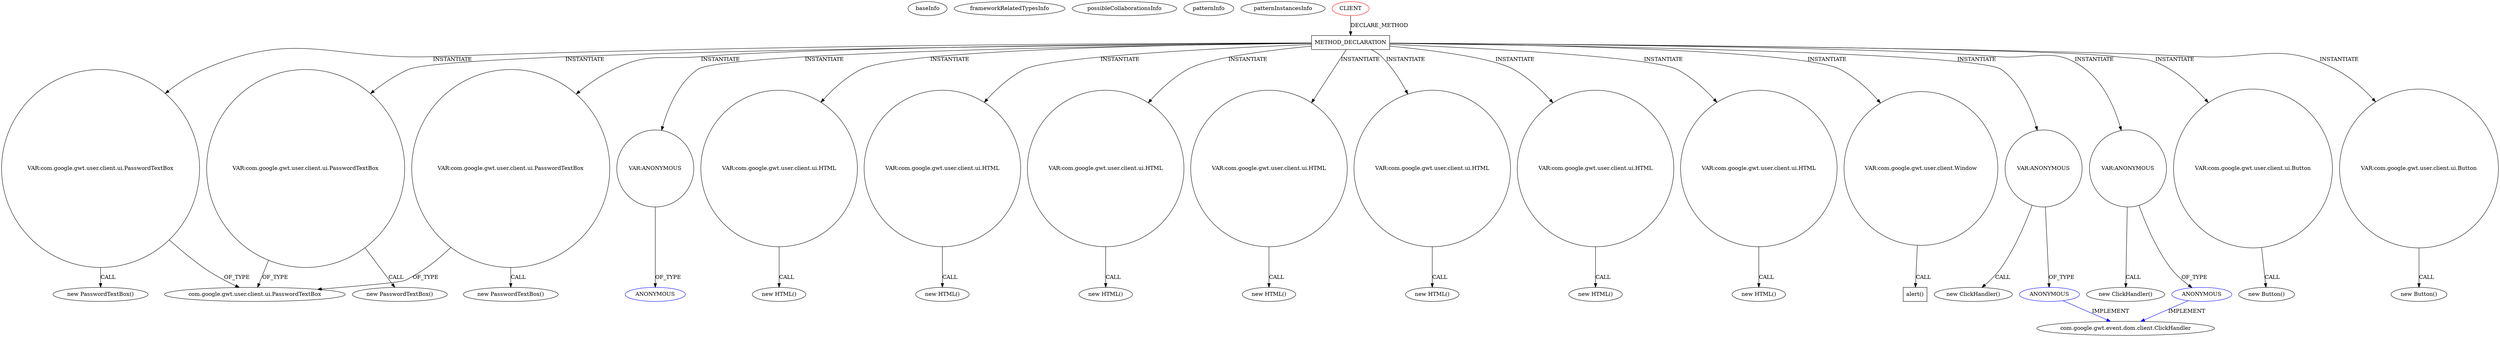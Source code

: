 digraph {
baseInfo[graphId=1012,category="pattern",isAnonymous=false,possibleRelation=false]
frameworkRelatedTypesInfo[]
possibleCollaborationsInfo[]
patternInfo[frequency=2.0,patternRootClient=0]
patternInstancesInfo[0="MainMain-ChatCafeine~/MainMain-ChatCafeine/ChatCafeine-master/ChatCafeine/src/sources/client/vue/profil/ProfilPanel.java~ProfilPanel~278",1="woox-serverapp~/woox-serverapp/serverapp-master/src/wooxes/net/shared/Usuari.java~Usuari~4667"]
194[label="new PasswordTextBox()",vertexType="CONSTRUCTOR_CALL",isFrameworkType=false]
195[label="VAR:com.google.gwt.user.client.ui.PasswordTextBox",vertexType="VARIABLE_EXPRESION",isFrameworkType=false,shape=circle]
196[label="com.google.gwt.user.client.ui.PasswordTextBox",vertexType="FRAMEWORK_CLASS_TYPE",isFrameworkType=false]
231[label="VAR:com.google.gwt.user.client.ui.PasswordTextBox",vertexType="VARIABLE_EXPRESION",isFrameworkType=false,shape=circle]
213[label="VAR:com.google.gwt.user.client.ui.PasswordTextBox",vertexType="VARIABLE_EXPRESION",isFrameworkType=false,shape=circle]
29[label="METHOD_DECLARATION",vertexType="CLIENT_METHOD_DECLARATION",isFrameworkType=false,shape=box]
0[label="CLIENT",vertexType="ROOT_CLIENT_CLASS_DECLARATION",isFrameworkType=false,color=red]
230[label="new PasswordTextBox()",vertexType="CONSTRUCTOR_CALL",isFrameworkType=false]
212[label="new PasswordTextBox()",vertexType="CONSTRUCTOR_CALL",isFrameworkType=false]
261[label="VAR:ANONYMOUS",vertexType="VARIABLE_EXPRESION",isFrameworkType=false,shape=circle]
262[label="ANONYMOUS",vertexType="REFERENCE_ANONYMOUS_DECLARATION",isFrameworkType=false,color=blue]
72[label="VAR:com.google.gwt.user.client.ui.HTML",vertexType="VARIABLE_EXPRESION",isFrameworkType=false,shape=circle]
71[label="new HTML()",vertexType="CONSTRUCTOR_CALL",isFrameworkType=false]
208[label="VAR:com.google.gwt.user.client.ui.HTML",vertexType="VARIABLE_EXPRESION",isFrameworkType=false,shape=circle]
207[label="new HTML()",vertexType="CONSTRUCTOR_CALL",isFrameworkType=false]
94[label="VAR:com.google.gwt.user.client.ui.HTML",vertexType="VARIABLE_EXPRESION",isFrameworkType=false,shape=circle]
93[label="new HTML()",vertexType="CONSTRUCTOR_CALL",isFrameworkType=false]
226[label="VAR:com.google.gwt.user.client.ui.HTML",vertexType="VARIABLE_EXPRESION",isFrameworkType=false,shape=circle]
225[label="new HTML()",vertexType="CONSTRUCTOR_CALL",isFrameworkType=false]
52[label="VAR:com.google.gwt.user.client.ui.HTML",vertexType="VARIABLE_EXPRESION",isFrameworkType=false,shape=circle]
51[label="new HTML()",vertexType="CONSTRUCTOR_CALL",isFrameworkType=false]
116[label="VAR:com.google.gwt.user.client.ui.HTML",vertexType="VARIABLE_EXPRESION",isFrameworkType=false,shape=circle]
115[label="new HTML()",vertexType="CONSTRUCTOR_CALL",isFrameworkType=false]
181[label="VAR:com.google.gwt.user.client.ui.HTML",vertexType="VARIABLE_EXPRESION",isFrameworkType=false,shape=circle]
180[label="new HTML()",vertexType="CONSTRUCTOR_CALL",isFrameworkType=false]
171[label="VAR:com.google.gwt.user.client.Window",vertexType="VARIABLE_EXPRESION",isFrameworkType=false,shape=circle]
141[label="VAR:ANONYMOUS",vertexType="VARIABLE_EXPRESION",isFrameworkType=false,shape=circle]
142[label="ANONYMOUS",vertexType="REFERENCE_ANONYMOUS_DECLARATION",isFrameworkType=false,color=blue]
140[label="new ClickHandler()",vertexType="CONSTRUCTOR_CALL",isFrameworkType=false]
247[label="VAR:ANONYMOUS",vertexType="VARIABLE_EXPRESION",isFrameworkType=false,shape=circle]
248[label="ANONYMOUS",vertexType="REFERENCE_ANONYMOUS_DECLARATION",isFrameworkType=false,color=blue]
246[label="new ClickHandler()",vertexType="CONSTRUCTOR_CALL",isFrameworkType=false]
143[label="com.google.gwt.event.dom.client.ClickHandler",vertexType="FRAMEWORK_INTERFACE_TYPE",isFrameworkType=false]
244[label="VAR:com.google.gwt.user.client.ui.Button",vertexType="VARIABLE_EXPRESION",isFrameworkType=false,shape=circle]
243[label="new Button()",vertexType="CONSTRUCTOR_CALL",isFrameworkType=false]
138[label="VAR:com.google.gwt.user.client.ui.Button",vertexType="VARIABLE_EXPRESION",isFrameworkType=false,shape=circle]
137[label="new Button()",vertexType="CONSTRUCTOR_CALL",isFrameworkType=false]
265[label="alert()",vertexType="INSIDE_CALL",isFrameworkType=false,shape=box]
213->196[label="OF_TYPE"]
231->196[label="OF_TYPE"]
29->94[label="INSTANTIATE"]
29->116[label="INSTANTIATE"]
195->196[label="OF_TYPE"]
138->137[label="CALL"]
29->171[label="INSTANTIATE"]
29->247[label="INSTANTIATE"]
94->93[label="CALL"]
226->225[label="CALL"]
231->230[label="CALL"]
213->212[label="CALL"]
29->72[label="INSTANTIATE"]
29->226[label="INSTANTIATE"]
29->261[label="INSTANTIATE"]
29->138[label="INSTANTIATE"]
248->143[label="IMPLEMENT",color=blue]
29->181[label="INSTANTIATE"]
141->140[label="CALL"]
142->143[label="IMPLEMENT",color=blue]
0->29[label="DECLARE_METHOD"]
29->231[label="INSTANTIATE"]
261->262[label="OF_TYPE"]
181->180[label="CALL"]
72->71[label="CALL"]
195->194[label="CALL"]
29->213[label="INSTANTIATE"]
29->244[label="INSTANTIATE"]
116->115[label="CALL"]
141->142[label="OF_TYPE"]
247->246[label="CALL"]
29->195[label="INSTANTIATE"]
52->51[label="CALL"]
244->243[label="CALL"]
208->207[label="CALL"]
171->265[label="CALL"]
29->141[label="INSTANTIATE"]
29->208[label="INSTANTIATE"]
247->248[label="OF_TYPE"]
29->52[label="INSTANTIATE"]
}

